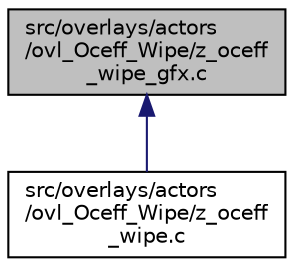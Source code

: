 digraph "src/overlays/actors/ovl_Oceff_Wipe/z_oceff_wipe_gfx.c"
{
 // LATEX_PDF_SIZE
  edge [fontname="Helvetica",fontsize="10",labelfontname="Helvetica",labelfontsize="10"];
  node [fontname="Helvetica",fontsize="10",shape=record];
  Node1 [label="src/overlays/actors\l/ovl_Oceff_Wipe/z_oceff\l_wipe_gfx.c",height=0.2,width=0.4,color="black", fillcolor="grey75", style="filled", fontcolor="black",tooltip=" "];
  Node1 -> Node2 [dir="back",color="midnightblue",fontsize="10",style="solid",fontname="Helvetica"];
  Node2 [label="src/overlays/actors\l/ovl_Oceff_Wipe/z_oceff\l_wipe.c",height=0.2,width=0.4,color="black", fillcolor="white", style="filled",URL="$d9/d4a/z__oceff__wipe_8c.html",tooltip=" "];
}
